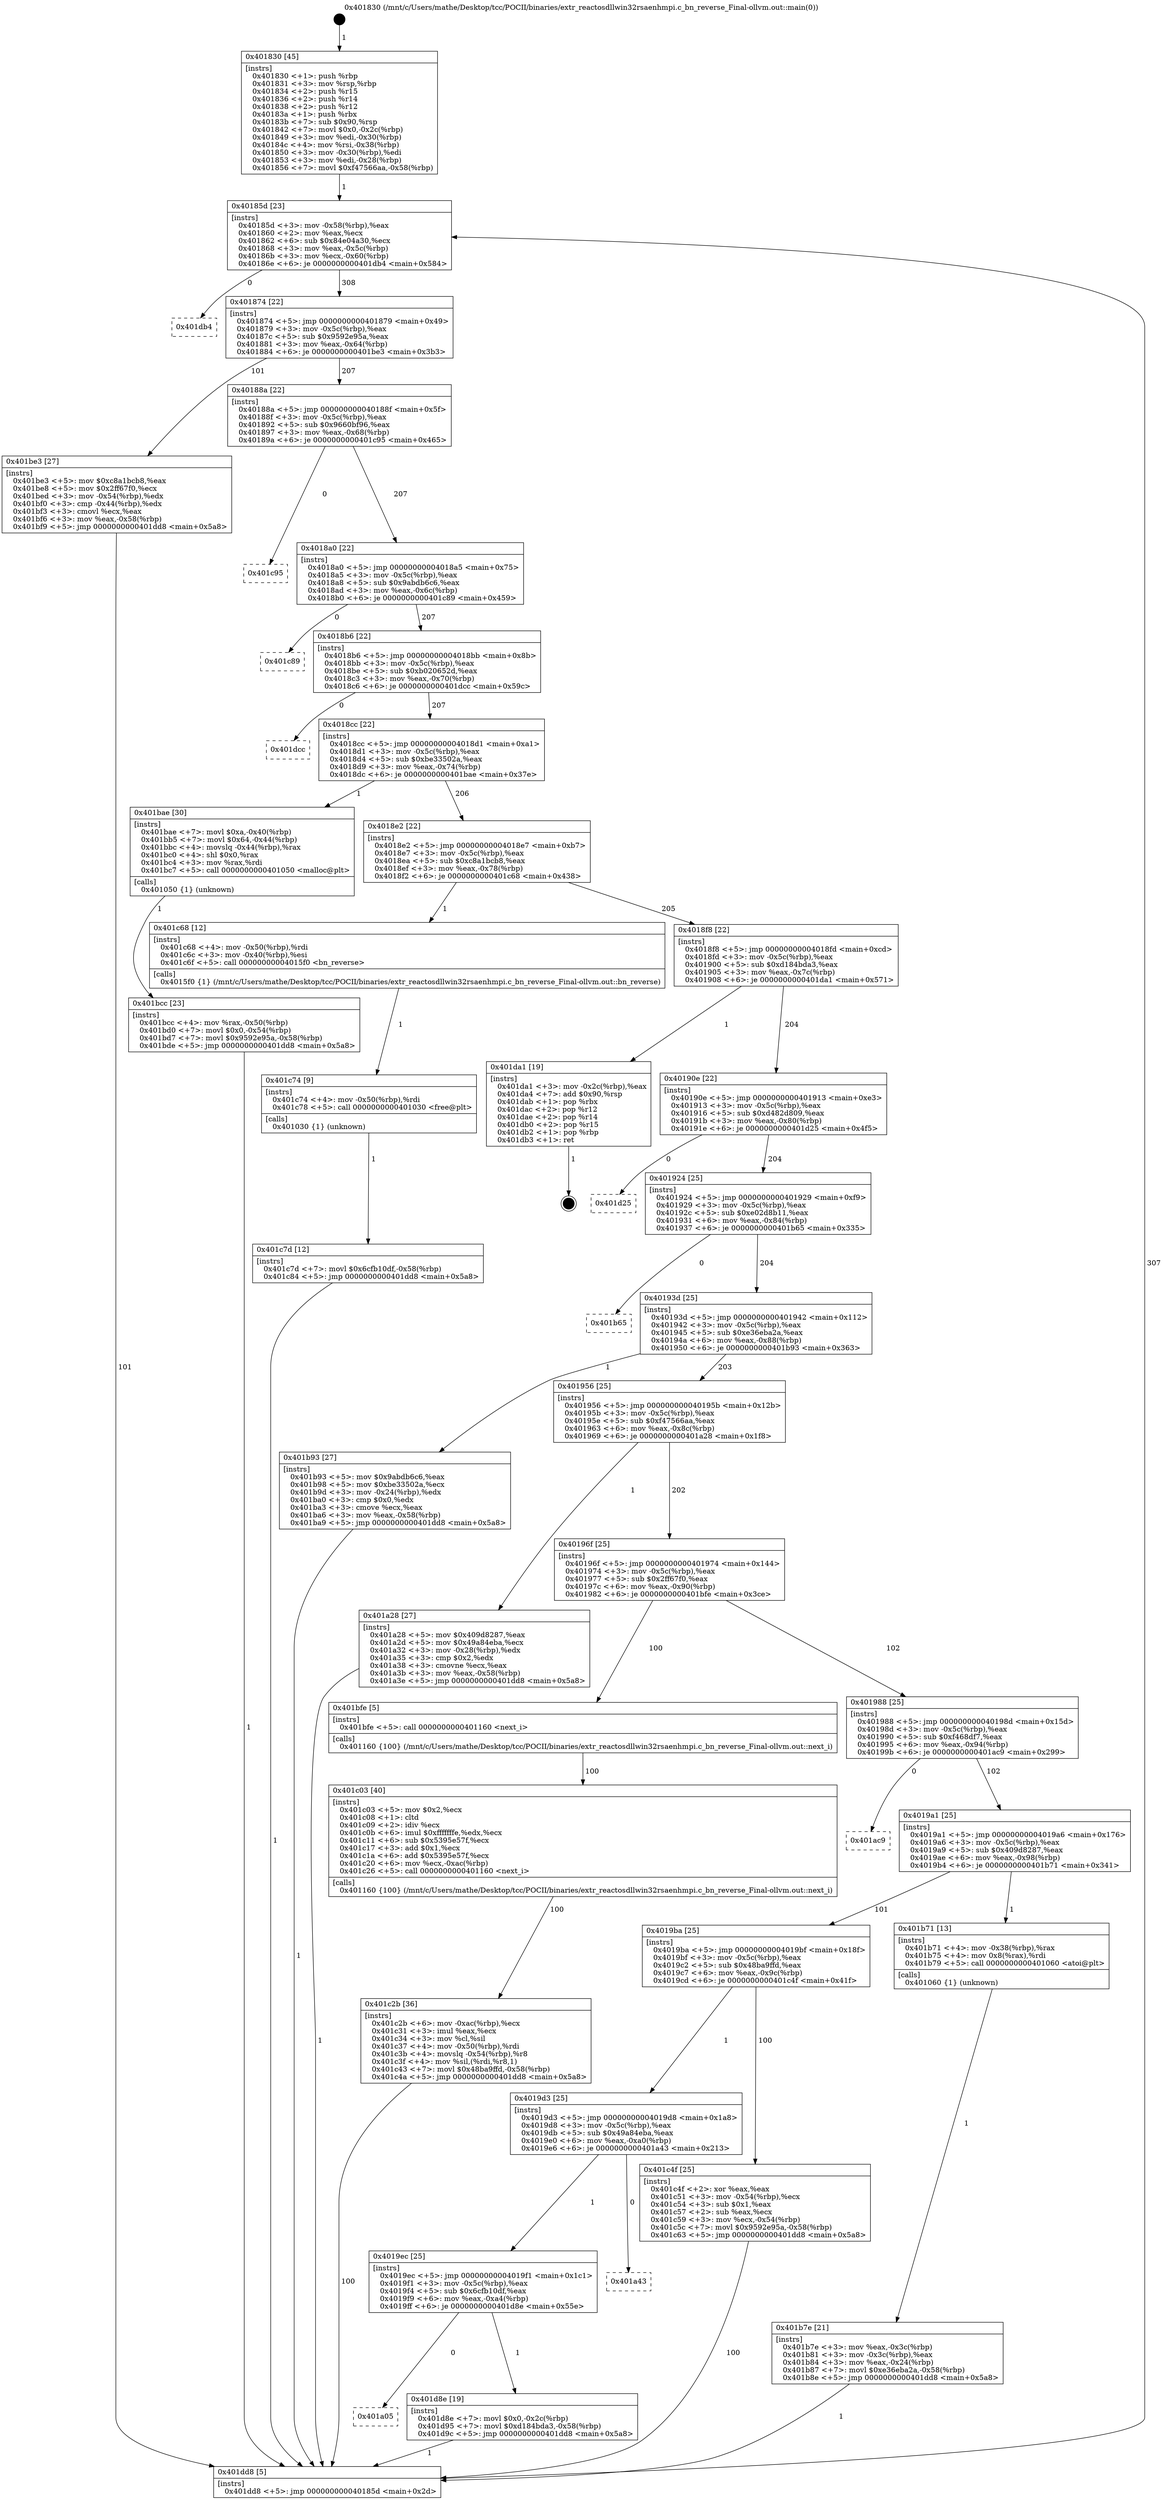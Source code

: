 digraph "0x401830" {
  label = "0x401830 (/mnt/c/Users/mathe/Desktop/tcc/POCII/binaries/extr_reactosdllwin32rsaenhmpi.c_bn_reverse_Final-ollvm.out::main(0))"
  labelloc = "t"
  node[shape=record]

  Entry [label="",width=0.3,height=0.3,shape=circle,fillcolor=black,style=filled]
  "0x40185d" [label="{
     0x40185d [23]\l
     | [instrs]\l
     &nbsp;&nbsp;0x40185d \<+3\>: mov -0x58(%rbp),%eax\l
     &nbsp;&nbsp;0x401860 \<+2\>: mov %eax,%ecx\l
     &nbsp;&nbsp;0x401862 \<+6\>: sub $0x84e04a30,%ecx\l
     &nbsp;&nbsp;0x401868 \<+3\>: mov %eax,-0x5c(%rbp)\l
     &nbsp;&nbsp;0x40186b \<+3\>: mov %ecx,-0x60(%rbp)\l
     &nbsp;&nbsp;0x40186e \<+6\>: je 0000000000401db4 \<main+0x584\>\l
  }"]
  "0x401db4" [label="{
     0x401db4\l
  }", style=dashed]
  "0x401874" [label="{
     0x401874 [22]\l
     | [instrs]\l
     &nbsp;&nbsp;0x401874 \<+5\>: jmp 0000000000401879 \<main+0x49\>\l
     &nbsp;&nbsp;0x401879 \<+3\>: mov -0x5c(%rbp),%eax\l
     &nbsp;&nbsp;0x40187c \<+5\>: sub $0x9592e95a,%eax\l
     &nbsp;&nbsp;0x401881 \<+3\>: mov %eax,-0x64(%rbp)\l
     &nbsp;&nbsp;0x401884 \<+6\>: je 0000000000401be3 \<main+0x3b3\>\l
  }"]
  Exit [label="",width=0.3,height=0.3,shape=circle,fillcolor=black,style=filled,peripheries=2]
  "0x401be3" [label="{
     0x401be3 [27]\l
     | [instrs]\l
     &nbsp;&nbsp;0x401be3 \<+5\>: mov $0xc8a1bcb8,%eax\l
     &nbsp;&nbsp;0x401be8 \<+5\>: mov $0x2ff67f0,%ecx\l
     &nbsp;&nbsp;0x401bed \<+3\>: mov -0x54(%rbp),%edx\l
     &nbsp;&nbsp;0x401bf0 \<+3\>: cmp -0x44(%rbp),%edx\l
     &nbsp;&nbsp;0x401bf3 \<+3\>: cmovl %ecx,%eax\l
     &nbsp;&nbsp;0x401bf6 \<+3\>: mov %eax,-0x58(%rbp)\l
     &nbsp;&nbsp;0x401bf9 \<+5\>: jmp 0000000000401dd8 \<main+0x5a8\>\l
  }"]
  "0x40188a" [label="{
     0x40188a [22]\l
     | [instrs]\l
     &nbsp;&nbsp;0x40188a \<+5\>: jmp 000000000040188f \<main+0x5f\>\l
     &nbsp;&nbsp;0x40188f \<+3\>: mov -0x5c(%rbp),%eax\l
     &nbsp;&nbsp;0x401892 \<+5\>: sub $0x9660bf96,%eax\l
     &nbsp;&nbsp;0x401897 \<+3\>: mov %eax,-0x68(%rbp)\l
     &nbsp;&nbsp;0x40189a \<+6\>: je 0000000000401c95 \<main+0x465\>\l
  }"]
  "0x401a05" [label="{
     0x401a05\l
  }", style=dashed]
  "0x401c95" [label="{
     0x401c95\l
  }", style=dashed]
  "0x4018a0" [label="{
     0x4018a0 [22]\l
     | [instrs]\l
     &nbsp;&nbsp;0x4018a0 \<+5\>: jmp 00000000004018a5 \<main+0x75\>\l
     &nbsp;&nbsp;0x4018a5 \<+3\>: mov -0x5c(%rbp),%eax\l
     &nbsp;&nbsp;0x4018a8 \<+5\>: sub $0x9abdb6c6,%eax\l
     &nbsp;&nbsp;0x4018ad \<+3\>: mov %eax,-0x6c(%rbp)\l
     &nbsp;&nbsp;0x4018b0 \<+6\>: je 0000000000401c89 \<main+0x459\>\l
  }"]
  "0x401d8e" [label="{
     0x401d8e [19]\l
     | [instrs]\l
     &nbsp;&nbsp;0x401d8e \<+7\>: movl $0x0,-0x2c(%rbp)\l
     &nbsp;&nbsp;0x401d95 \<+7\>: movl $0xd184bda3,-0x58(%rbp)\l
     &nbsp;&nbsp;0x401d9c \<+5\>: jmp 0000000000401dd8 \<main+0x5a8\>\l
  }"]
  "0x401c89" [label="{
     0x401c89\l
  }", style=dashed]
  "0x4018b6" [label="{
     0x4018b6 [22]\l
     | [instrs]\l
     &nbsp;&nbsp;0x4018b6 \<+5\>: jmp 00000000004018bb \<main+0x8b\>\l
     &nbsp;&nbsp;0x4018bb \<+3\>: mov -0x5c(%rbp),%eax\l
     &nbsp;&nbsp;0x4018be \<+5\>: sub $0xb020652d,%eax\l
     &nbsp;&nbsp;0x4018c3 \<+3\>: mov %eax,-0x70(%rbp)\l
     &nbsp;&nbsp;0x4018c6 \<+6\>: je 0000000000401dcc \<main+0x59c\>\l
  }"]
  "0x4019ec" [label="{
     0x4019ec [25]\l
     | [instrs]\l
     &nbsp;&nbsp;0x4019ec \<+5\>: jmp 00000000004019f1 \<main+0x1c1\>\l
     &nbsp;&nbsp;0x4019f1 \<+3\>: mov -0x5c(%rbp),%eax\l
     &nbsp;&nbsp;0x4019f4 \<+5\>: sub $0x6cfb10df,%eax\l
     &nbsp;&nbsp;0x4019f9 \<+6\>: mov %eax,-0xa4(%rbp)\l
     &nbsp;&nbsp;0x4019ff \<+6\>: je 0000000000401d8e \<main+0x55e\>\l
  }"]
  "0x401dcc" [label="{
     0x401dcc\l
  }", style=dashed]
  "0x4018cc" [label="{
     0x4018cc [22]\l
     | [instrs]\l
     &nbsp;&nbsp;0x4018cc \<+5\>: jmp 00000000004018d1 \<main+0xa1\>\l
     &nbsp;&nbsp;0x4018d1 \<+3\>: mov -0x5c(%rbp),%eax\l
     &nbsp;&nbsp;0x4018d4 \<+5\>: sub $0xbe33502a,%eax\l
     &nbsp;&nbsp;0x4018d9 \<+3\>: mov %eax,-0x74(%rbp)\l
     &nbsp;&nbsp;0x4018dc \<+6\>: je 0000000000401bae \<main+0x37e\>\l
  }"]
  "0x401a43" [label="{
     0x401a43\l
  }", style=dashed]
  "0x401bae" [label="{
     0x401bae [30]\l
     | [instrs]\l
     &nbsp;&nbsp;0x401bae \<+7\>: movl $0xa,-0x40(%rbp)\l
     &nbsp;&nbsp;0x401bb5 \<+7\>: movl $0x64,-0x44(%rbp)\l
     &nbsp;&nbsp;0x401bbc \<+4\>: movslq -0x44(%rbp),%rax\l
     &nbsp;&nbsp;0x401bc0 \<+4\>: shl $0x0,%rax\l
     &nbsp;&nbsp;0x401bc4 \<+3\>: mov %rax,%rdi\l
     &nbsp;&nbsp;0x401bc7 \<+5\>: call 0000000000401050 \<malloc@plt\>\l
     | [calls]\l
     &nbsp;&nbsp;0x401050 \{1\} (unknown)\l
  }"]
  "0x4018e2" [label="{
     0x4018e2 [22]\l
     | [instrs]\l
     &nbsp;&nbsp;0x4018e2 \<+5\>: jmp 00000000004018e7 \<main+0xb7\>\l
     &nbsp;&nbsp;0x4018e7 \<+3\>: mov -0x5c(%rbp),%eax\l
     &nbsp;&nbsp;0x4018ea \<+5\>: sub $0xc8a1bcb8,%eax\l
     &nbsp;&nbsp;0x4018ef \<+3\>: mov %eax,-0x78(%rbp)\l
     &nbsp;&nbsp;0x4018f2 \<+6\>: je 0000000000401c68 \<main+0x438\>\l
  }"]
  "0x401c7d" [label="{
     0x401c7d [12]\l
     | [instrs]\l
     &nbsp;&nbsp;0x401c7d \<+7\>: movl $0x6cfb10df,-0x58(%rbp)\l
     &nbsp;&nbsp;0x401c84 \<+5\>: jmp 0000000000401dd8 \<main+0x5a8\>\l
  }"]
  "0x401c68" [label="{
     0x401c68 [12]\l
     | [instrs]\l
     &nbsp;&nbsp;0x401c68 \<+4\>: mov -0x50(%rbp),%rdi\l
     &nbsp;&nbsp;0x401c6c \<+3\>: mov -0x40(%rbp),%esi\l
     &nbsp;&nbsp;0x401c6f \<+5\>: call 00000000004015f0 \<bn_reverse\>\l
     | [calls]\l
     &nbsp;&nbsp;0x4015f0 \{1\} (/mnt/c/Users/mathe/Desktop/tcc/POCII/binaries/extr_reactosdllwin32rsaenhmpi.c_bn_reverse_Final-ollvm.out::bn_reverse)\l
  }"]
  "0x4018f8" [label="{
     0x4018f8 [22]\l
     | [instrs]\l
     &nbsp;&nbsp;0x4018f8 \<+5\>: jmp 00000000004018fd \<main+0xcd\>\l
     &nbsp;&nbsp;0x4018fd \<+3\>: mov -0x5c(%rbp),%eax\l
     &nbsp;&nbsp;0x401900 \<+5\>: sub $0xd184bda3,%eax\l
     &nbsp;&nbsp;0x401905 \<+3\>: mov %eax,-0x7c(%rbp)\l
     &nbsp;&nbsp;0x401908 \<+6\>: je 0000000000401da1 \<main+0x571\>\l
  }"]
  "0x401c74" [label="{
     0x401c74 [9]\l
     | [instrs]\l
     &nbsp;&nbsp;0x401c74 \<+4\>: mov -0x50(%rbp),%rdi\l
     &nbsp;&nbsp;0x401c78 \<+5\>: call 0000000000401030 \<free@plt\>\l
     | [calls]\l
     &nbsp;&nbsp;0x401030 \{1\} (unknown)\l
  }"]
  "0x401da1" [label="{
     0x401da1 [19]\l
     | [instrs]\l
     &nbsp;&nbsp;0x401da1 \<+3\>: mov -0x2c(%rbp),%eax\l
     &nbsp;&nbsp;0x401da4 \<+7\>: add $0x90,%rsp\l
     &nbsp;&nbsp;0x401dab \<+1\>: pop %rbx\l
     &nbsp;&nbsp;0x401dac \<+2\>: pop %r12\l
     &nbsp;&nbsp;0x401dae \<+2\>: pop %r14\l
     &nbsp;&nbsp;0x401db0 \<+2\>: pop %r15\l
     &nbsp;&nbsp;0x401db2 \<+1\>: pop %rbp\l
     &nbsp;&nbsp;0x401db3 \<+1\>: ret\l
  }"]
  "0x40190e" [label="{
     0x40190e [22]\l
     | [instrs]\l
     &nbsp;&nbsp;0x40190e \<+5\>: jmp 0000000000401913 \<main+0xe3\>\l
     &nbsp;&nbsp;0x401913 \<+3\>: mov -0x5c(%rbp),%eax\l
     &nbsp;&nbsp;0x401916 \<+5\>: sub $0xd482d809,%eax\l
     &nbsp;&nbsp;0x40191b \<+3\>: mov %eax,-0x80(%rbp)\l
     &nbsp;&nbsp;0x40191e \<+6\>: je 0000000000401d25 \<main+0x4f5\>\l
  }"]
  "0x4019d3" [label="{
     0x4019d3 [25]\l
     | [instrs]\l
     &nbsp;&nbsp;0x4019d3 \<+5\>: jmp 00000000004019d8 \<main+0x1a8\>\l
     &nbsp;&nbsp;0x4019d8 \<+3\>: mov -0x5c(%rbp),%eax\l
     &nbsp;&nbsp;0x4019db \<+5\>: sub $0x49a84eba,%eax\l
     &nbsp;&nbsp;0x4019e0 \<+6\>: mov %eax,-0xa0(%rbp)\l
     &nbsp;&nbsp;0x4019e6 \<+6\>: je 0000000000401a43 \<main+0x213\>\l
  }"]
  "0x401d25" [label="{
     0x401d25\l
  }", style=dashed]
  "0x401924" [label="{
     0x401924 [25]\l
     | [instrs]\l
     &nbsp;&nbsp;0x401924 \<+5\>: jmp 0000000000401929 \<main+0xf9\>\l
     &nbsp;&nbsp;0x401929 \<+3\>: mov -0x5c(%rbp),%eax\l
     &nbsp;&nbsp;0x40192c \<+5\>: sub $0xe02d8b11,%eax\l
     &nbsp;&nbsp;0x401931 \<+6\>: mov %eax,-0x84(%rbp)\l
     &nbsp;&nbsp;0x401937 \<+6\>: je 0000000000401b65 \<main+0x335\>\l
  }"]
  "0x401c4f" [label="{
     0x401c4f [25]\l
     | [instrs]\l
     &nbsp;&nbsp;0x401c4f \<+2\>: xor %eax,%eax\l
     &nbsp;&nbsp;0x401c51 \<+3\>: mov -0x54(%rbp),%ecx\l
     &nbsp;&nbsp;0x401c54 \<+3\>: sub $0x1,%eax\l
     &nbsp;&nbsp;0x401c57 \<+2\>: sub %eax,%ecx\l
     &nbsp;&nbsp;0x401c59 \<+3\>: mov %ecx,-0x54(%rbp)\l
     &nbsp;&nbsp;0x401c5c \<+7\>: movl $0x9592e95a,-0x58(%rbp)\l
     &nbsp;&nbsp;0x401c63 \<+5\>: jmp 0000000000401dd8 \<main+0x5a8\>\l
  }"]
  "0x401b65" [label="{
     0x401b65\l
  }", style=dashed]
  "0x40193d" [label="{
     0x40193d [25]\l
     | [instrs]\l
     &nbsp;&nbsp;0x40193d \<+5\>: jmp 0000000000401942 \<main+0x112\>\l
     &nbsp;&nbsp;0x401942 \<+3\>: mov -0x5c(%rbp),%eax\l
     &nbsp;&nbsp;0x401945 \<+5\>: sub $0xe36eba2a,%eax\l
     &nbsp;&nbsp;0x40194a \<+6\>: mov %eax,-0x88(%rbp)\l
     &nbsp;&nbsp;0x401950 \<+6\>: je 0000000000401b93 \<main+0x363\>\l
  }"]
  "0x401c2b" [label="{
     0x401c2b [36]\l
     | [instrs]\l
     &nbsp;&nbsp;0x401c2b \<+6\>: mov -0xac(%rbp),%ecx\l
     &nbsp;&nbsp;0x401c31 \<+3\>: imul %eax,%ecx\l
     &nbsp;&nbsp;0x401c34 \<+3\>: mov %cl,%sil\l
     &nbsp;&nbsp;0x401c37 \<+4\>: mov -0x50(%rbp),%rdi\l
     &nbsp;&nbsp;0x401c3b \<+4\>: movslq -0x54(%rbp),%r8\l
     &nbsp;&nbsp;0x401c3f \<+4\>: mov %sil,(%rdi,%r8,1)\l
     &nbsp;&nbsp;0x401c43 \<+7\>: movl $0x48ba9ffd,-0x58(%rbp)\l
     &nbsp;&nbsp;0x401c4a \<+5\>: jmp 0000000000401dd8 \<main+0x5a8\>\l
  }"]
  "0x401b93" [label="{
     0x401b93 [27]\l
     | [instrs]\l
     &nbsp;&nbsp;0x401b93 \<+5\>: mov $0x9abdb6c6,%eax\l
     &nbsp;&nbsp;0x401b98 \<+5\>: mov $0xbe33502a,%ecx\l
     &nbsp;&nbsp;0x401b9d \<+3\>: mov -0x24(%rbp),%edx\l
     &nbsp;&nbsp;0x401ba0 \<+3\>: cmp $0x0,%edx\l
     &nbsp;&nbsp;0x401ba3 \<+3\>: cmove %ecx,%eax\l
     &nbsp;&nbsp;0x401ba6 \<+3\>: mov %eax,-0x58(%rbp)\l
     &nbsp;&nbsp;0x401ba9 \<+5\>: jmp 0000000000401dd8 \<main+0x5a8\>\l
  }"]
  "0x401956" [label="{
     0x401956 [25]\l
     | [instrs]\l
     &nbsp;&nbsp;0x401956 \<+5\>: jmp 000000000040195b \<main+0x12b\>\l
     &nbsp;&nbsp;0x40195b \<+3\>: mov -0x5c(%rbp),%eax\l
     &nbsp;&nbsp;0x40195e \<+5\>: sub $0xf47566aa,%eax\l
     &nbsp;&nbsp;0x401963 \<+6\>: mov %eax,-0x8c(%rbp)\l
     &nbsp;&nbsp;0x401969 \<+6\>: je 0000000000401a28 \<main+0x1f8\>\l
  }"]
  "0x401c03" [label="{
     0x401c03 [40]\l
     | [instrs]\l
     &nbsp;&nbsp;0x401c03 \<+5\>: mov $0x2,%ecx\l
     &nbsp;&nbsp;0x401c08 \<+1\>: cltd\l
     &nbsp;&nbsp;0x401c09 \<+2\>: idiv %ecx\l
     &nbsp;&nbsp;0x401c0b \<+6\>: imul $0xfffffffe,%edx,%ecx\l
     &nbsp;&nbsp;0x401c11 \<+6\>: sub $0x5395e57f,%ecx\l
     &nbsp;&nbsp;0x401c17 \<+3\>: add $0x1,%ecx\l
     &nbsp;&nbsp;0x401c1a \<+6\>: add $0x5395e57f,%ecx\l
     &nbsp;&nbsp;0x401c20 \<+6\>: mov %ecx,-0xac(%rbp)\l
     &nbsp;&nbsp;0x401c26 \<+5\>: call 0000000000401160 \<next_i\>\l
     | [calls]\l
     &nbsp;&nbsp;0x401160 \{100\} (/mnt/c/Users/mathe/Desktop/tcc/POCII/binaries/extr_reactosdllwin32rsaenhmpi.c_bn_reverse_Final-ollvm.out::next_i)\l
  }"]
  "0x401a28" [label="{
     0x401a28 [27]\l
     | [instrs]\l
     &nbsp;&nbsp;0x401a28 \<+5\>: mov $0x409d8287,%eax\l
     &nbsp;&nbsp;0x401a2d \<+5\>: mov $0x49a84eba,%ecx\l
     &nbsp;&nbsp;0x401a32 \<+3\>: mov -0x28(%rbp),%edx\l
     &nbsp;&nbsp;0x401a35 \<+3\>: cmp $0x2,%edx\l
     &nbsp;&nbsp;0x401a38 \<+3\>: cmovne %ecx,%eax\l
     &nbsp;&nbsp;0x401a3b \<+3\>: mov %eax,-0x58(%rbp)\l
     &nbsp;&nbsp;0x401a3e \<+5\>: jmp 0000000000401dd8 \<main+0x5a8\>\l
  }"]
  "0x40196f" [label="{
     0x40196f [25]\l
     | [instrs]\l
     &nbsp;&nbsp;0x40196f \<+5\>: jmp 0000000000401974 \<main+0x144\>\l
     &nbsp;&nbsp;0x401974 \<+3\>: mov -0x5c(%rbp),%eax\l
     &nbsp;&nbsp;0x401977 \<+5\>: sub $0x2ff67f0,%eax\l
     &nbsp;&nbsp;0x40197c \<+6\>: mov %eax,-0x90(%rbp)\l
     &nbsp;&nbsp;0x401982 \<+6\>: je 0000000000401bfe \<main+0x3ce\>\l
  }"]
  "0x401dd8" [label="{
     0x401dd8 [5]\l
     | [instrs]\l
     &nbsp;&nbsp;0x401dd8 \<+5\>: jmp 000000000040185d \<main+0x2d\>\l
  }"]
  "0x401830" [label="{
     0x401830 [45]\l
     | [instrs]\l
     &nbsp;&nbsp;0x401830 \<+1\>: push %rbp\l
     &nbsp;&nbsp;0x401831 \<+3\>: mov %rsp,%rbp\l
     &nbsp;&nbsp;0x401834 \<+2\>: push %r15\l
     &nbsp;&nbsp;0x401836 \<+2\>: push %r14\l
     &nbsp;&nbsp;0x401838 \<+2\>: push %r12\l
     &nbsp;&nbsp;0x40183a \<+1\>: push %rbx\l
     &nbsp;&nbsp;0x40183b \<+7\>: sub $0x90,%rsp\l
     &nbsp;&nbsp;0x401842 \<+7\>: movl $0x0,-0x2c(%rbp)\l
     &nbsp;&nbsp;0x401849 \<+3\>: mov %edi,-0x30(%rbp)\l
     &nbsp;&nbsp;0x40184c \<+4\>: mov %rsi,-0x38(%rbp)\l
     &nbsp;&nbsp;0x401850 \<+3\>: mov -0x30(%rbp),%edi\l
     &nbsp;&nbsp;0x401853 \<+3\>: mov %edi,-0x28(%rbp)\l
     &nbsp;&nbsp;0x401856 \<+7\>: movl $0xf47566aa,-0x58(%rbp)\l
  }"]
  "0x401bcc" [label="{
     0x401bcc [23]\l
     | [instrs]\l
     &nbsp;&nbsp;0x401bcc \<+4\>: mov %rax,-0x50(%rbp)\l
     &nbsp;&nbsp;0x401bd0 \<+7\>: movl $0x0,-0x54(%rbp)\l
     &nbsp;&nbsp;0x401bd7 \<+7\>: movl $0x9592e95a,-0x58(%rbp)\l
     &nbsp;&nbsp;0x401bde \<+5\>: jmp 0000000000401dd8 \<main+0x5a8\>\l
  }"]
  "0x401bfe" [label="{
     0x401bfe [5]\l
     | [instrs]\l
     &nbsp;&nbsp;0x401bfe \<+5\>: call 0000000000401160 \<next_i\>\l
     | [calls]\l
     &nbsp;&nbsp;0x401160 \{100\} (/mnt/c/Users/mathe/Desktop/tcc/POCII/binaries/extr_reactosdllwin32rsaenhmpi.c_bn_reverse_Final-ollvm.out::next_i)\l
  }"]
  "0x401988" [label="{
     0x401988 [25]\l
     | [instrs]\l
     &nbsp;&nbsp;0x401988 \<+5\>: jmp 000000000040198d \<main+0x15d\>\l
     &nbsp;&nbsp;0x40198d \<+3\>: mov -0x5c(%rbp),%eax\l
     &nbsp;&nbsp;0x401990 \<+5\>: sub $0xf468df7,%eax\l
     &nbsp;&nbsp;0x401995 \<+6\>: mov %eax,-0x94(%rbp)\l
     &nbsp;&nbsp;0x40199b \<+6\>: je 0000000000401ac9 \<main+0x299\>\l
  }"]
  "0x401b7e" [label="{
     0x401b7e [21]\l
     | [instrs]\l
     &nbsp;&nbsp;0x401b7e \<+3\>: mov %eax,-0x3c(%rbp)\l
     &nbsp;&nbsp;0x401b81 \<+3\>: mov -0x3c(%rbp),%eax\l
     &nbsp;&nbsp;0x401b84 \<+3\>: mov %eax,-0x24(%rbp)\l
     &nbsp;&nbsp;0x401b87 \<+7\>: movl $0xe36eba2a,-0x58(%rbp)\l
     &nbsp;&nbsp;0x401b8e \<+5\>: jmp 0000000000401dd8 \<main+0x5a8\>\l
  }"]
  "0x401ac9" [label="{
     0x401ac9\l
  }", style=dashed]
  "0x4019a1" [label="{
     0x4019a1 [25]\l
     | [instrs]\l
     &nbsp;&nbsp;0x4019a1 \<+5\>: jmp 00000000004019a6 \<main+0x176\>\l
     &nbsp;&nbsp;0x4019a6 \<+3\>: mov -0x5c(%rbp),%eax\l
     &nbsp;&nbsp;0x4019a9 \<+5\>: sub $0x409d8287,%eax\l
     &nbsp;&nbsp;0x4019ae \<+6\>: mov %eax,-0x98(%rbp)\l
     &nbsp;&nbsp;0x4019b4 \<+6\>: je 0000000000401b71 \<main+0x341\>\l
  }"]
  "0x4019ba" [label="{
     0x4019ba [25]\l
     | [instrs]\l
     &nbsp;&nbsp;0x4019ba \<+5\>: jmp 00000000004019bf \<main+0x18f\>\l
     &nbsp;&nbsp;0x4019bf \<+3\>: mov -0x5c(%rbp),%eax\l
     &nbsp;&nbsp;0x4019c2 \<+5\>: sub $0x48ba9ffd,%eax\l
     &nbsp;&nbsp;0x4019c7 \<+6\>: mov %eax,-0x9c(%rbp)\l
     &nbsp;&nbsp;0x4019cd \<+6\>: je 0000000000401c4f \<main+0x41f\>\l
  }"]
  "0x401b71" [label="{
     0x401b71 [13]\l
     | [instrs]\l
     &nbsp;&nbsp;0x401b71 \<+4\>: mov -0x38(%rbp),%rax\l
     &nbsp;&nbsp;0x401b75 \<+4\>: mov 0x8(%rax),%rdi\l
     &nbsp;&nbsp;0x401b79 \<+5\>: call 0000000000401060 \<atoi@plt\>\l
     | [calls]\l
     &nbsp;&nbsp;0x401060 \{1\} (unknown)\l
  }"]
  Entry -> "0x401830" [label=" 1"]
  "0x40185d" -> "0x401db4" [label=" 0"]
  "0x40185d" -> "0x401874" [label=" 308"]
  "0x401da1" -> Exit [label=" 1"]
  "0x401874" -> "0x401be3" [label=" 101"]
  "0x401874" -> "0x40188a" [label=" 207"]
  "0x401d8e" -> "0x401dd8" [label=" 1"]
  "0x40188a" -> "0x401c95" [label=" 0"]
  "0x40188a" -> "0x4018a0" [label=" 207"]
  "0x4019ec" -> "0x401a05" [label=" 0"]
  "0x4018a0" -> "0x401c89" [label=" 0"]
  "0x4018a0" -> "0x4018b6" [label=" 207"]
  "0x4019ec" -> "0x401d8e" [label=" 1"]
  "0x4018b6" -> "0x401dcc" [label=" 0"]
  "0x4018b6" -> "0x4018cc" [label=" 207"]
  "0x4019d3" -> "0x4019ec" [label=" 1"]
  "0x4018cc" -> "0x401bae" [label=" 1"]
  "0x4018cc" -> "0x4018e2" [label=" 206"]
  "0x4019d3" -> "0x401a43" [label=" 0"]
  "0x4018e2" -> "0x401c68" [label=" 1"]
  "0x4018e2" -> "0x4018f8" [label=" 205"]
  "0x401c7d" -> "0x401dd8" [label=" 1"]
  "0x4018f8" -> "0x401da1" [label=" 1"]
  "0x4018f8" -> "0x40190e" [label=" 204"]
  "0x401c74" -> "0x401c7d" [label=" 1"]
  "0x40190e" -> "0x401d25" [label=" 0"]
  "0x40190e" -> "0x401924" [label=" 204"]
  "0x401c68" -> "0x401c74" [label=" 1"]
  "0x401924" -> "0x401b65" [label=" 0"]
  "0x401924" -> "0x40193d" [label=" 204"]
  "0x401c4f" -> "0x401dd8" [label=" 100"]
  "0x40193d" -> "0x401b93" [label=" 1"]
  "0x40193d" -> "0x401956" [label=" 203"]
  "0x4019ba" -> "0x401c4f" [label=" 100"]
  "0x401956" -> "0x401a28" [label=" 1"]
  "0x401956" -> "0x40196f" [label=" 202"]
  "0x401a28" -> "0x401dd8" [label=" 1"]
  "0x401830" -> "0x40185d" [label=" 1"]
  "0x401dd8" -> "0x40185d" [label=" 307"]
  "0x4019ba" -> "0x4019d3" [label=" 1"]
  "0x40196f" -> "0x401bfe" [label=" 100"]
  "0x40196f" -> "0x401988" [label=" 102"]
  "0x401c2b" -> "0x401dd8" [label=" 100"]
  "0x401988" -> "0x401ac9" [label=" 0"]
  "0x401988" -> "0x4019a1" [label=" 102"]
  "0x401c03" -> "0x401c2b" [label=" 100"]
  "0x4019a1" -> "0x401b71" [label=" 1"]
  "0x4019a1" -> "0x4019ba" [label=" 101"]
  "0x401b71" -> "0x401b7e" [label=" 1"]
  "0x401b7e" -> "0x401dd8" [label=" 1"]
  "0x401b93" -> "0x401dd8" [label=" 1"]
  "0x401bae" -> "0x401bcc" [label=" 1"]
  "0x401bcc" -> "0x401dd8" [label=" 1"]
  "0x401be3" -> "0x401dd8" [label=" 101"]
  "0x401bfe" -> "0x401c03" [label=" 100"]
}
